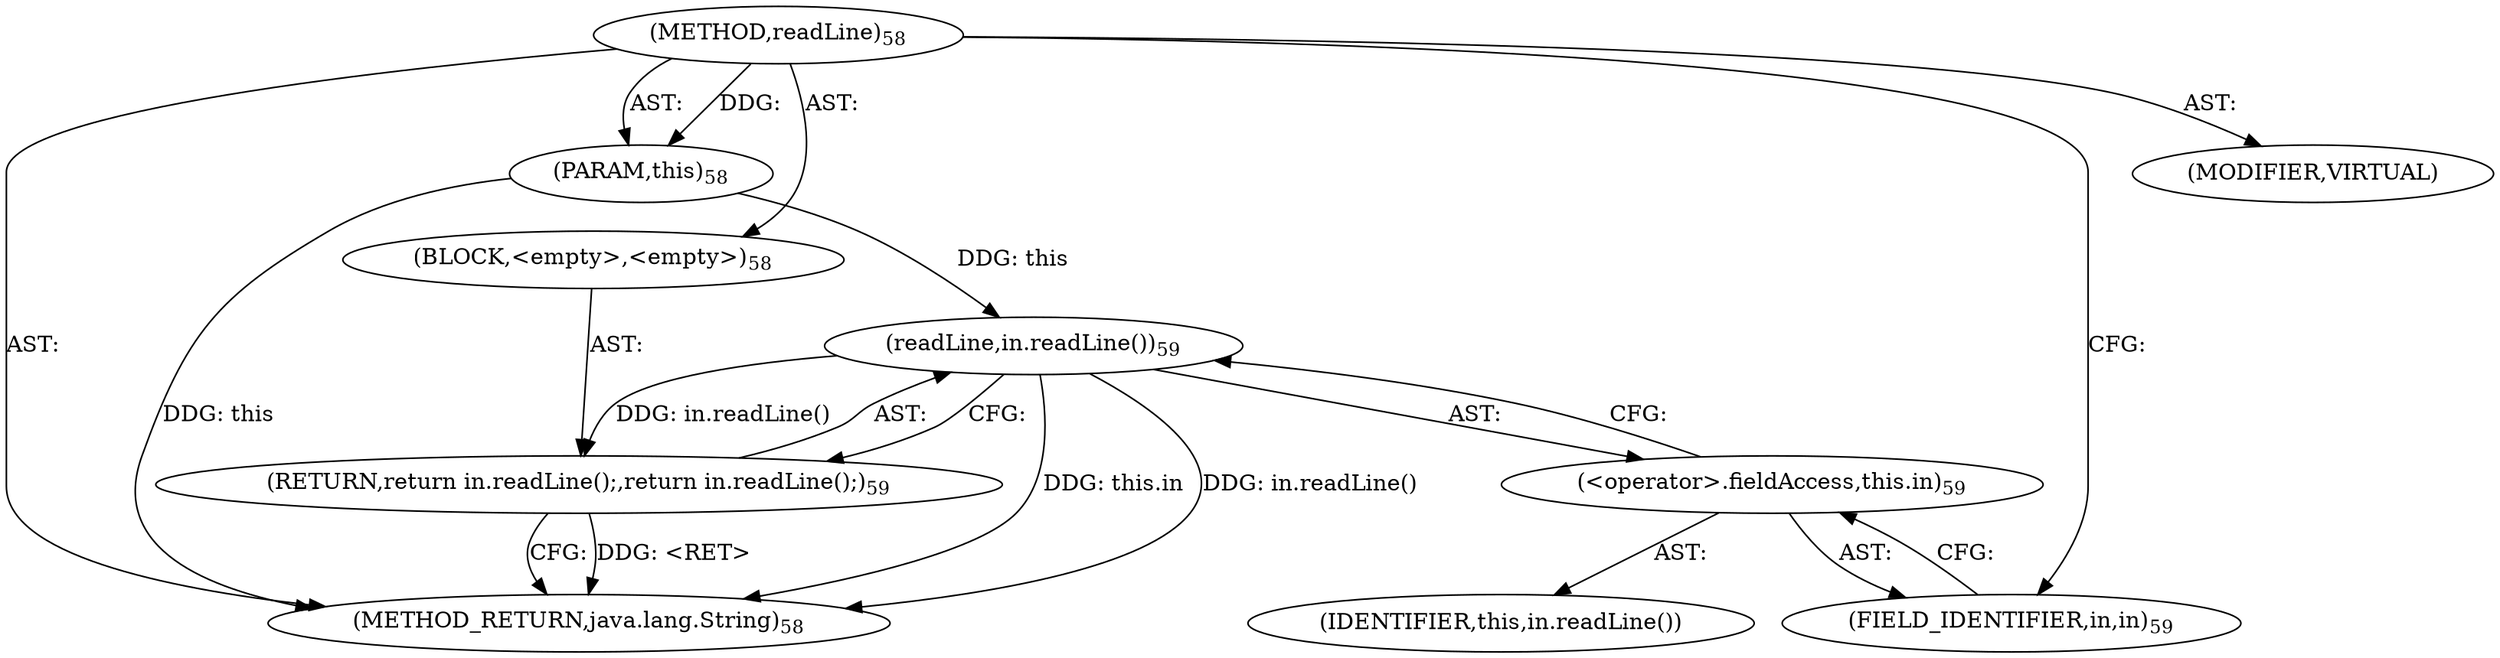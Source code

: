 digraph "readLine" {  
"275" [label = <(METHOD,readLine)<SUB>58</SUB>> ]
"276" [label = <(PARAM,this)<SUB>58</SUB>> ]
"277" [label = <(BLOCK,&lt;empty&gt;,&lt;empty&gt;)<SUB>58</SUB>> ]
"278" [label = <(RETURN,return in.readLine();,return in.readLine();)<SUB>59</SUB>> ]
"279" [label = <(readLine,in.readLine())<SUB>59</SUB>> ]
"280" [label = <(&lt;operator&gt;.fieldAccess,this.in)<SUB>59</SUB>> ]
"281" [label = <(IDENTIFIER,this,in.readLine())> ]
"282" [label = <(FIELD_IDENTIFIER,in,in)<SUB>59</SUB>> ]
"283" [label = <(MODIFIER,VIRTUAL)> ]
"284" [label = <(METHOD_RETURN,java.lang.String)<SUB>58</SUB>> ]
  "275" -> "276"  [ label = "AST: "] 
  "275" -> "277"  [ label = "AST: "] 
  "275" -> "283"  [ label = "AST: "] 
  "275" -> "284"  [ label = "AST: "] 
  "277" -> "278"  [ label = "AST: "] 
  "278" -> "279"  [ label = "AST: "] 
  "279" -> "280"  [ label = "AST: "] 
  "280" -> "281"  [ label = "AST: "] 
  "280" -> "282"  [ label = "AST: "] 
  "278" -> "284"  [ label = "CFG: "] 
  "279" -> "278"  [ label = "CFG: "] 
  "280" -> "279"  [ label = "CFG: "] 
  "282" -> "280"  [ label = "CFG: "] 
  "275" -> "282"  [ label = "CFG: "] 
  "278" -> "284"  [ label = "DDG: &lt;RET&gt;"] 
  "276" -> "284"  [ label = "DDG: this"] 
  "279" -> "284"  [ label = "DDG: this.in"] 
  "279" -> "284"  [ label = "DDG: in.readLine()"] 
  "275" -> "276"  [ label = "DDG: "] 
  "279" -> "278"  [ label = "DDG: in.readLine()"] 
  "276" -> "279"  [ label = "DDG: this"] 
}
